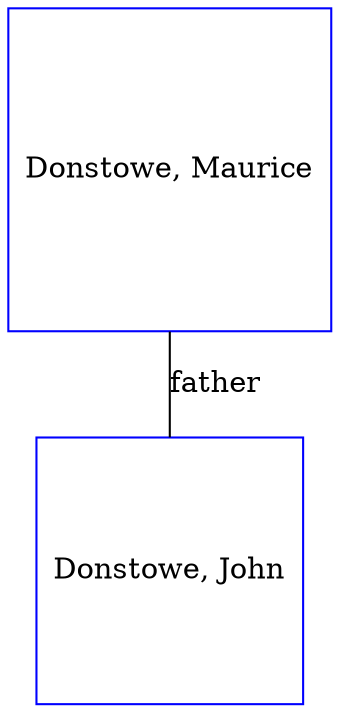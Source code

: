 digraph D {
    edge [dir=none];    node [shape=box];    "024581"   [label="Donstowe, Maurice", shape=box, regular=1, color="blue"] ;
"024580"   [label="Donstowe, John", shape=box, regular=1, color="blue"] ;
024581->024580 [label="father",arrowsize=0.0]; 
}